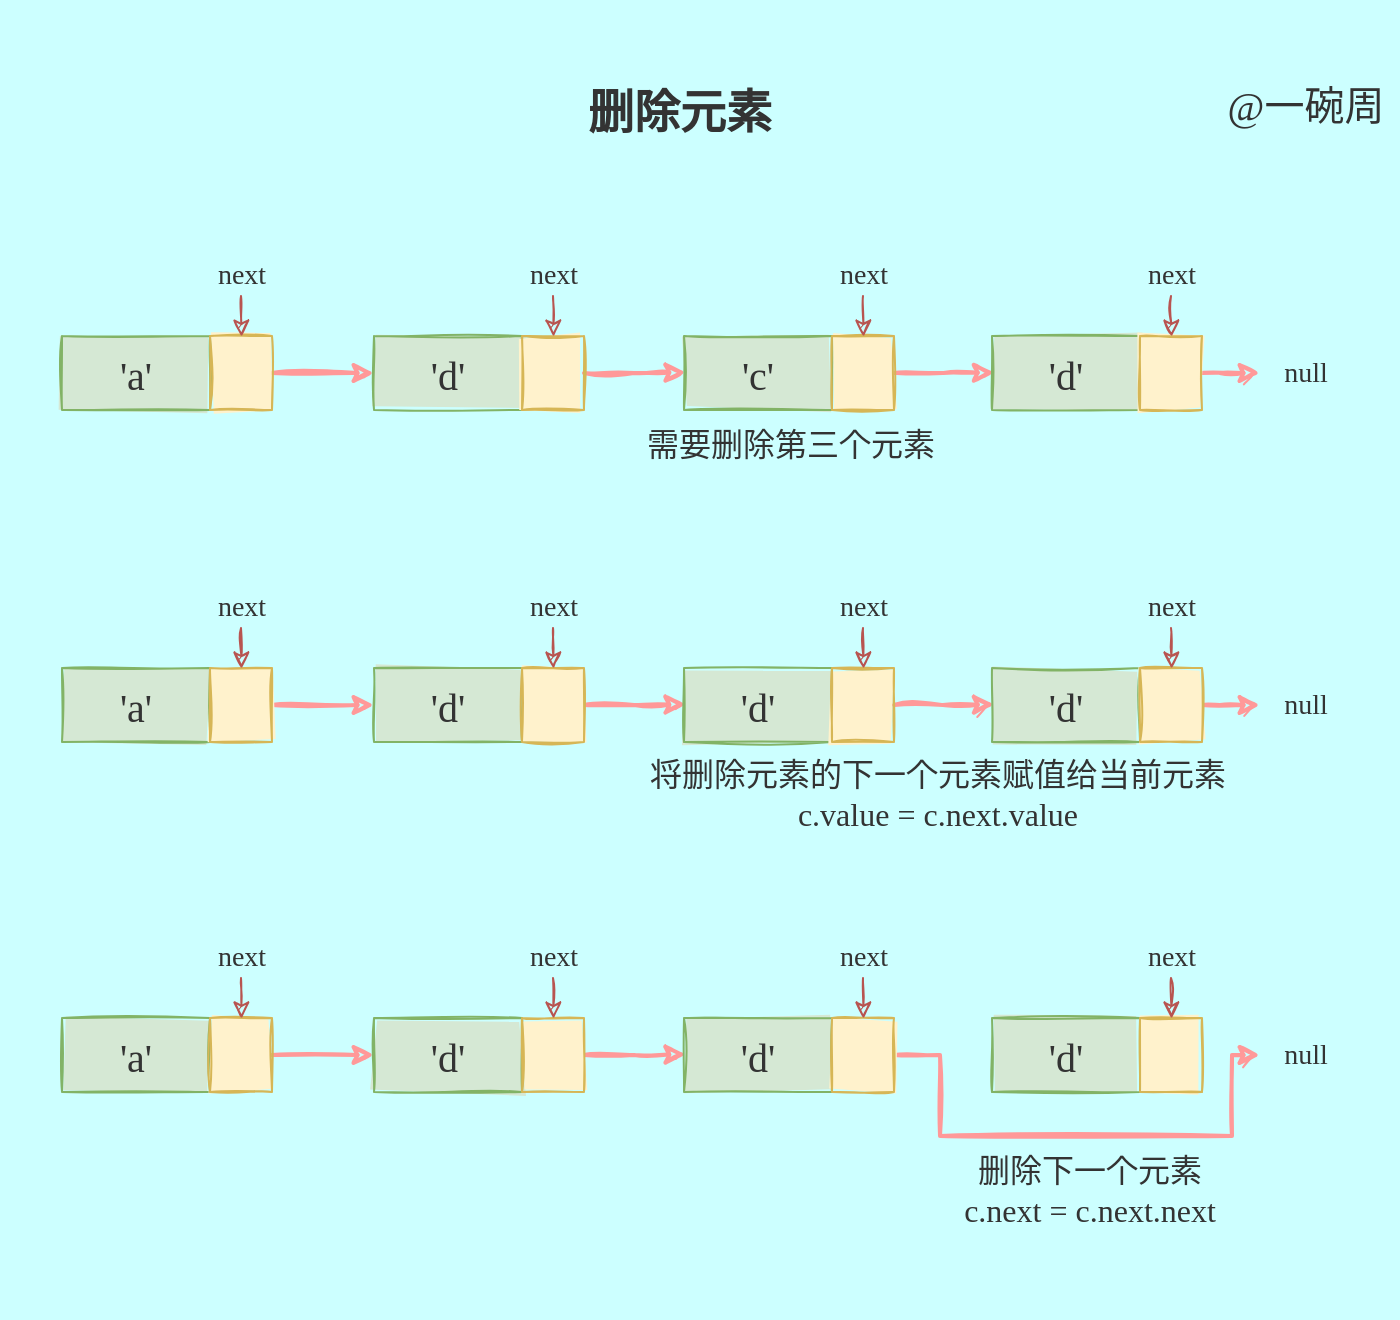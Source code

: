 <mxfile version="16.5.1" type="device"><diagram id="IqQjBHmEYXy2wkS7JWzJ" name="第 1 页"><mxGraphModel dx="2062" dy="1217" grid="0" gridSize="10" guides="1" tooltips="1" connect="1" arrows="1" fold="1" page="0" pageScale="1" pageWidth="827" pageHeight="1169" background="#CCFFFF" math="0" shadow="0"><root><mxCell id="0"/><mxCell id="1" parent="0"/><mxCell id="9PDB-oOQlZahRBhTf5AD-30" value="" style="rounded=0;whiteSpace=wrap;html=1;sketch=1;fillStyle=solid;fontFamily=Comic Sans MS;fontSize=20;fontColor=#333333;fillColor=none;strokeColor=none;" vertex="1" parent="1"><mxGeometry x="243" y="396" width="697" height="632" as="geometry"/></mxCell><mxCell id="9PDB-oOQlZahRBhTf5AD-1" value="&lt;font color=&quot;#333333&quot; face=&quot;Comic Sans MS&quot;&gt;&lt;span style=&quot;font-size: 20px&quot;&gt;'a'&lt;/span&gt;&lt;/font&gt;" style="rounded=0;whiteSpace=wrap;html=1;fillColor=#d5e8d4;strokeColor=#82b366;sketch=1;fillStyle=solid;" vertex="1" parent="1"><mxGeometry x="274" y="537" width="74" height="37" as="geometry"/></mxCell><mxCell id="9PDB-oOQlZahRBhTf5AD-26" style="edgeStyle=orthogonalEdgeStyle;rounded=0;sketch=1;orthogonalLoop=1;jettySize=auto;html=1;exitX=1;exitY=0.5;exitDx=0;exitDy=0;entryX=0;entryY=0.5;entryDx=0;entryDy=0;fontFamily=Comic Sans MS;fontSize=20;fontColor=#333333;fillColor=#f8cecc;strokeColor=#FF9999;strokeWidth=2;" edge="1" parent="1" source="9PDB-oOQlZahRBhTf5AD-2" target="9PDB-oOQlZahRBhTf5AD-13"><mxGeometry relative="1" as="geometry"/></mxCell><mxCell id="9PDB-oOQlZahRBhTf5AD-2" value="" style="rounded=0;whiteSpace=wrap;html=1;fillColor=#fff2cc;strokeColor=#d6b656;sketch=1;fillStyle=solid;" vertex="1" parent="1"><mxGeometry x="348" y="537" width="31" height="37" as="geometry"/></mxCell><mxCell id="9PDB-oOQlZahRBhTf5AD-4" style="edgeStyle=orthogonalEdgeStyle;rounded=0;orthogonalLoop=1;jettySize=auto;html=1;exitX=0.5;exitY=1;exitDx=0;exitDy=0;entryX=0.509;entryY=0.01;entryDx=0;entryDy=0;entryPerimeter=0;fontFamily=Comic Sans MS;fontSize=14;fontColor=#333333;fillColor=#f8cecc;strokeColor=#b85450;sketch=1;" edge="1" parent="1" source="9PDB-oOQlZahRBhTf5AD-3" target="9PDB-oOQlZahRBhTf5AD-2"><mxGeometry relative="1" as="geometry"/></mxCell><mxCell id="9PDB-oOQlZahRBhTf5AD-3" value="&lt;font style=&quot;font-size: 14px&quot; face=&quot;Comic Sans MS&quot; color=&quot;#333333&quot;&gt;next&lt;/font&gt;" style="text;html=1;strokeColor=none;fillColor=none;align=center;verticalAlign=middle;whiteSpace=wrap;rounded=0;sketch=1;fillStyle=solid;" vertex="1" parent="1"><mxGeometry x="340.5" y="496" width="46" height="21" as="geometry"/></mxCell><mxCell id="9PDB-oOQlZahRBhTf5AD-13" value="&lt;span style=&quot;color: rgb(51 , 51 , 51) ; font-family: &amp;#34;comic sans ms&amp;#34; ; font-size: 20px&quot;&gt;'d'&lt;/span&gt;" style="rounded=0;whiteSpace=wrap;html=1;fillColor=#d5e8d4;strokeColor=#82b366;sketch=1;fillStyle=solid;" vertex="1" parent="1"><mxGeometry x="430" y="537" width="74" height="37" as="geometry"/></mxCell><mxCell id="9PDB-oOQlZahRBhTf5AD-27" style="edgeStyle=orthogonalEdgeStyle;rounded=0;sketch=1;orthogonalLoop=1;jettySize=auto;html=1;exitX=1;exitY=0.5;exitDx=0;exitDy=0;entryX=0.012;entryY=0.492;entryDx=0;entryDy=0;entryPerimeter=0;fontFamily=Comic Sans MS;fontSize=20;fontColor=#333333;strokeColor=#FF9999;strokeWidth=2;" edge="1" parent="1" source="9PDB-oOQlZahRBhTf5AD-14" target="9PDB-oOQlZahRBhTf5AD-17"><mxGeometry relative="1" as="geometry"/></mxCell><mxCell id="9PDB-oOQlZahRBhTf5AD-14" value="" style="rounded=0;whiteSpace=wrap;html=1;fillColor=#fff2cc;strokeColor=#d6b656;sketch=1;fillStyle=solid;" vertex="1" parent="1"><mxGeometry x="504" y="537" width="31" height="37" as="geometry"/></mxCell><mxCell id="9PDB-oOQlZahRBhTf5AD-15" style="edgeStyle=orthogonalEdgeStyle;rounded=0;orthogonalLoop=1;jettySize=auto;html=1;exitX=0.5;exitY=1;exitDx=0;exitDy=0;entryX=0.509;entryY=0.01;entryDx=0;entryDy=0;entryPerimeter=0;fontFamily=Comic Sans MS;fontSize=14;fontColor=#333333;fillColor=#f8cecc;strokeColor=#b85450;sketch=1;" edge="1" parent="1" source="9PDB-oOQlZahRBhTf5AD-16" target="9PDB-oOQlZahRBhTf5AD-14"><mxGeometry relative="1" as="geometry"/></mxCell><mxCell id="9PDB-oOQlZahRBhTf5AD-16" value="&lt;font style=&quot;font-size: 14px&quot; face=&quot;Comic Sans MS&quot; color=&quot;#333333&quot;&gt;next&lt;/font&gt;" style="text;html=1;strokeColor=none;fillColor=none;align=center;verticalAlign=middle;whiteSpace=wrap;rounded=0;sketch=1;fillStyle=solid;" vertex="1" parent="1"><mxGeometry x="496.5" y="496" width="46" height="21" as="geometry"/></mxCell><mxCell id="9PDB-oOQlZahRBhTf5AD-17" value="&lt;span style=&quot;color: rgb(51 , 51 , 51) ; font-family: &amp;#34;comic sans ms&amp;#34; ; font-size: 20px&quot;&gt;'c'&lt;/span&gt;" style="rounded=0;whiteSpace=wrap;html=1;fillColor=#d5e8d4;strokeColor=#82b366;sketch=1;fillStyle=solid;" vertex="1" parent="1"><mxGeometry x="585" y="537" width="74" height="37" as="geometry"/></mxCell><mxCell id="9PDB-oOQlZahRBhTf5AD-28" style="edgeStyle=orthogonalEdgeStyle;rounded=0;sketch=1;orthogonalLoop=1;jettySize=auto;html=1;exitX=1;exitY=0.5;exitDx=0;exitDy=0;entryX=0.015;entryY=0.494;entryDx=0;entryDy=0;entryPerimeter=0;fontFamily=Comic Sans MS;fontSize=20;fontColor=#333333;strokeColor=#FF9999;strokeWidth=2;" edge="1" parent="1" source="9PDB-oOQlZahRBhTf5AD-18" target="9PDB-oOQlZahRBhTf5AD-21"><mxGeometry relative="1" as="geometry"/></mxCell><mxCell id="9PDB-oOQlZahRBhTf5AD-18" value="" style="rounded=0;whiteSpace=wrap;html=1;fillColor=#fff2cc;strokeColor=#d6b656;sketch=1;fillStyle=solid;" vertex="1" parent="1"><mxGeometry x="659" y="537" width="31" height="37" as="geometry"/></mxCell><mxCell id="9PDB-oOQlZahRBhTf5AD-19" style="edgeStyle=orthogonalEdgeStyle;rounded=0;orthogonalLoop=1;jettySize=auto;html=1;exitX=0.5;exitY=1;exitDx=0;exitDy=0;entryX=0.509;entryY=0.01;entryDx=0;entryDy=0;entryPerimeter=0;fontFamily=Comic Sans MS;fontSize=14;fontColor=#333333;fillColor=#f8cecc;strokeColor=#b85450;sketch=1;" edge="1" parent="1" source="9PDB-oOQlZahRBhTf5AD-20" target="9PDB-oOQlZahRBhTf5AD-18"><mxGeometry relative="1" as="geometry"/></mxCell><mxCell id="9PDB-oOQlZahRBhTf5AD-20" value="&lt;font style=&quot;font-size: 14px&quot; face=&quot;Comic Sans MS&quot; color=&quot;#333333&quot;&gt;next&lt;/font&gt;" style="text;html=1;strokeColor=none;fillColor=none;align=center;verticalAlign=middle;whiteSpace=wrap;rounded=0;sketch=1;fillStyle=solid;" vertex="1" parent="1"><mxGeometry x="651.5" y="496" width="46" height="21" as="geometry"/></mxCell><mxCell id="9PDB-oOQlZahRBhTf5AD-21" value="&lt;span style=&quot;color: rgb(51 , 51 , 51) ; font-family: &amp;#34;comic sans ms&amp;#34; ; font-size: 20px&quot;&gt;'d'&lt;/span&gt;" style="rounded=0;whiteSpace=wrap;html=1;fillColor=#d5e8d4;strokeColor=#82b366;sketch=1;fillStyle=solid;" vertex="1" parent="1"><mxGeometry x="739" y="537" width="74" height="37" as="geometry"/></mxCell><mxCell id="9PDB-oOQlZahRBhTf5AD-29" style="edgeStyle=orthogonalEdgeStyle;rounded=0;sketch=1;orthogonalLoop=1;jettySize=auto;html=1;exitX=1;exitY=0.5;exitDx=0;exitDy=0;fontFamily=Comic Sans MS;fontSize=20;fontColor=#333333;strokeColor=#FF9999;strokeWidth=2;" edge="1" parent="1" source="9PDB-oOQlZahRBhTf5AD-22" target="9PDB-oOQlZahRBhTf5AD-25"><mxGeometry relative="1" as="geometry"/></mxCell><mxCell id="9PDB-oOQlZahRBhTf5AD-22" value="" style="rounded=0;whiteSpace=wrap;html=1;fillColor=#fff2cc;strokeColor=#d6b656;sketch=1;fillStyle=solid;" vertex="1" parent="1"><mxGeometry x="813" y="537" width="31" height="37" as="geometry"/></mxCell><mxCell id="9PDB-oOQlZahRBhTf5AD-23" style="edgeStyle=orthogonalEdgeStyle;rounded=0;orthogonalLoop=1;jettySize=auto;html=1;exitX=0.5;exitY=1;exitDx=0;exitDy=0;entryX=0.509;entryY=0.01;entryDx=0;entryDy=0;entryPerimeter=0;fontFamily=Comic Sans MS;fontSize=14;fontColor=#333333;fillColor=#f8cecc;strokeColor=#b85450;sketch=1;" edge="1" parent="1" source="9PDB-oOQlZahRBhTf5AD-24" target="9PDB-oOQlZahRBhTf5AD-22"><mxGeometry relative="1" as="geometry"/></mxCell><mxCell id="9PDB-oOQlZahRBhTf5AD-24" value="&lt;font style=&quot;font-size: 14px&quot; face=&quot;Comic Sans MS&quot; color=&quot;#333333&quot;&gt;next&lt;/font&gt;" style="text;html=1;strokeColor=none;fillColor=none;align=center;verticalAlign=middle;whiteSpace=wrap;rounded=0;sketch=1;fillStyle=solid;" vertex="1" parent="1"><mxGeometry x="805.5" y="496" width="46" height="21" as="geometry"/></mxCell><mxCell id="9PDB-oOQlZahRBhTf5AD-25" value="&lt;font style=&quot;font-size: 14px&quot; face=&quot;Comic Sans MS&quot; color=&quot;#333333&quot;&gt;null&lt;/font&gt;" style="text;html=1;strokeColor=none;fillColor=none;align=center;verticalAlign=middle;whiteSpace=wrap;rounded=0;sketch=1;fillStyle=solid;" vertex="1" parent="1"><mxGeometry x="873" y="545" width="46" height="21" as="geometry"/></mxCell><mxCell id="9PDB-oOQlZahRBhTf5AD-31" value="@一碗周" style="text;html=1;strokeColor=none;fillColor=none;align=center;verticalAlign=middle;whiteSpace=wrap;rounded=0;sketch=1;fillStyle=solid;fontFamily=Comic Sans MS;fontSize=20;fontColor=#333333;" vertex="1" parent="1"><mxGeometry x="850" y="406" width="92" height="30" as="geometry"/></mxCell><mxCell id="9PDB-oOQlZahRBhTf5AD-32" value="&lt;h1&gt;&lt;font style=&quot;font-size: 23px&quot;&gt;删除元素&lt;/font&gt;&lt;/h1&gt;" style="text;html=1;strokeColor=none;fillColor=none;spacing=5;spacingTop=-47;whiteSpace=wrap;overflow=hidden;rounded=0;sketch=1;fillStyle=solid;fontFamily=Comic Sans MS;fontSize=20;fontColor=#333333;" vertex="1" parent="1"><mxGeometry x="532" y="406" width="119" height="39" as="geometry"/></mxCell><mxCell id="9PDB-oOQlZahRBhTf5AD-55" value="&lt;font color=&quot;#333333&quot; face=&quot;Comic Sans MS&quot;&gt;&lt;span style=&quot;font-size: 20px&quot;&gt;'a'&lt;/span&gt;&lt;/font&gt;" style="rounded=0;whiteSpace=wrap;html=1;fillColor=#d5e8d4;strokeColor=#82b366;sketch=1;fillStyle=solid;" vertex="1" parent="1"><mxGeometry x="274" y="703" width="74" height="37" as="geometry"/></mxCell><mxCell id="9PDB-oOQlZahRBhTf5AD-56" style="edgeStyle=orthogonalEdgeStyle;rounded=0;sketch=1;orthogonalLoop=1;jettySize=auto;html=1;exitX=1;exitY=0.5;exitDx=0;exitDy=0;entryX=0;entryY=0.5;entryDx=0;entryDy=0;fontFamily=Comic Sans MS;fontSize=20;fontColor=#333333;fillColor=#f8cecc;strokeColor=#FF9999;strokeWidth=2;" edge="1" parent="1" source="9PDB-oOQlZahRBhTf5AD-57" target="9PDB-oOQlZahRBhTf5AD-60"><mxGeometry relative="1" as="geometry"/></mxCell><mxCell id="9PDB-oOQlZahRBhTf5AD-57" value="" style="rounded=0;whiteSpace=wrap;html=1;fillColor=#fff2cc;strokeColor=#d6b656;sketch=1;fillStyle=solid;" vertex="1" parent="1"><mxGeometry x="348" y="703" width="31" height="37" as="geometry"/></mxCell><mxCell id="9PDB-oOQlZahRBhTf5AD-58" style="edgeStyle=orthogonalEdgeStyle;rounded=0;orthogonalLoop=1;jettySize=auto;html=1;exitX=0.5;exitY=1;exitDx=0;exitDy=0;entryX=0.509;entryY=0.01;entryDx=0;entryDy=0;entryPerimeter=0;fontFamily=Comic Sans MS;fontSize=14;fontColor=#333333;fillColor=#f8cecc;strokeColor=#b85450;sketch=1;" edge="1" parent="1" source="9PDB-oOQlZahRBhTf5AD-59" target="9PDB-oOQlZahRBhTf5AD-57"><mxGeometry relative="1" as="geometry"/></mxCell><mxCell id="9PDB-oOQlZahRBhTf5AD-59" value="&lt;font style=&quot;font-size: 14px&quot; face=&quot;Comic Sans MS&quot; color=&quot;#333333&quot;&gt;next&lt;/font&gt;" style="text;html=1;strokeColor=none;fillColor=none;align=center;verticalAlign=middle;whiteSpace=wrap;rounded=0;sketch=1;fillStyle=solid;" vertex="1" parent="1"><mxGeometry x="340.5" y="662" width="46" height="21" as="geometry"/></mxCell><mxCell id="9PDB-oOQlZahRBhTf5AD-60" value="&lt;span style=&quot;color: rgb(51 , 51 , 51) ; font-family: &amp;#34;comic sans ms&amp;#34; ; font-size: 20px&quot;&gt;'d'&lt;/span&gt;" style="rounded=0;whiteSpace=wrap;html=1;fillColor=#d5e8d4;strokeColor=#82b366;sketch=1;fillStyle=solid;" vertex="1" parent="1"><mxGeometry x="430" y="703" width="74" height="37" as="geometry"/></mxCell><mxCell id="9PDB-oOQlZahRBhTf5AD-61" style="edgeStyle=orthogonalEdgeStyle;rounded=0;sketch=1;orthogonalLoop=1;jettySize=auto;html=1;exitX=1;exitY=0.5;exitDx=0;exitDy=0;entryX=0.012;entryY=0.492;entryDx=0;entryDy=0;entryPerimeter=0;fontFamily=Comic Sans MS;fontSize=20;fontColor=#333333;strokeColor=#FF9999;strokeWidth=2;" edge="1" parent="1" source="9PDB-oOQlZahRBhTf5AD-62" target="9PDB-oOQlZahRBhTf5AD-65"><mxGeometry relative="1" as="geometry"/></mxCell><mxCell id="9PDB-oOQlZahRBhTf5AD-62" value="" style="rounded=0;whiteSpace=wrap;html=1;fillColor=#fff2cc;strokeColor=#d6b656;sketch=1;fillStyle=solid;" vertex="1" parent="1"><mxGeometry x="504" y="703" width="31" height="37" as="geometry"/></mxCell><mxCell id="9PDB-oOQlZahRBhTf5AD-63" style="edgeStyle=orthogonalEdgeStyle;rounded=0;orthogonalLoop=1;jettySize=auto;html=1;exitX=0.5;exitY=1;exitDx=0;exitDy=0;entryX=0.509;entryY=0.01;entryDx=0;entryDy=0;entryPerimeter=0;fontFamily=Comic Sans MS;fontSize=14;fontColor=#333333;fillColor=#f8cecc;strokeColor=#b85450;sketch=1;" edge="1" parent="1" source="9PDB-oOQlZahRBhTf5AD-64" target="9PDB-oOQlZahRBhTf5AD-62"><mxGeometry relative="1" as="geometry"/></mxCell><mxCell id="9PDB-oOQlZahRBhTf5AD-64" value="&lt;font style=&quot;font-size: 14px&quot; face=&quot;Comic Sans MS&quot; color=&quot;#333333&quot;&gt;next&lt;/font&gt;" style="text;html=1;strokeColor=none;fillColor=none;align=center;verticalAlign=middle;whiteSpace=wrap;rounded=0;sketch=1;fillStyle=solid;" vertex="1" parent="1"><mxGeometry x="496.5" y="662" width="46" height="21" as="geometry"/></mxCell><mxCell id="9PDB-oOQlZahRBhTf5AD-65" value="&lt;span style=&quot;color: rgb(51 , 51 , 51) ; font-family: &amp;#34;comic sans ms&amp;#34; ; font-size: 20px&quot;&gt;'d'&lt;/span&gt;" style="rounded=0;whiteSpace=wrap;html=1;fillColor=#d5e8d4;strokeColor=#82b366;sketch=1;fillStyle=solid;" vertex="1" parent="1"><mxGeometry x="585" y="703" width="74" height="37" as="geometry"/></mxCell><mxCell id="9PDB-oOQlZahRBhTf5AD-66" style="edgeStyle=orthogonalEdgeStyle;rounded=0;sketch=1;orthogonalLoop=1;jettySize=auto;html=1;exitX=1;exitY=0.5;exitDx=0;exitDy=0;entryX=0.015;entryY=0.494;entryDx=0;entryDy=0;entryPerimeter=0;fontFamily=Comic Sans MS;fontSize=20;fontColor=#333333;strokeColor=#FF9999;strokeWidth=2;" edge="1" parent="1" source="9PDB-oOQlZahRBhTf5AD-67" target="9PDB-oOQlZahRBhTf5AD-70"><mxGeometry relative="1" as="geometry"/></mxCell><mxCell id="9PDB-oOQlZahRBhTf5AD-67" value="" style="rounded=0;whiteSpace=wrap;html=1;fillColor=#fff2cc;strokeColor=#d6b656;sketch=1;fillStyle=solid;" vertex="1" parent="1"><mxGeometry x="659" y="703" width="31" height="37" as="geometry"/></mxCell><mxCell id="9PDB-oOQlZahRBhTf5AD-68" style="edgeStyle=orthogonalEdgeStyle;rounded=0;orthogonalLoop=1;jettySize=auto;html=1;exitX=0.5;exitY=1;exitDx=0;exitDy=0;entryX=0.509;entryY=0.01;entryDx=0;entryDy=0;entryPerimeter=0;fontFamily=Comic Sans MS;fontSize=14;fontColor=#333333;fillColor=#f8cecc;strokeColor=#b85450;sketch=1;" edge="1" parent="1" source="9PDB-oOQlZahRBhTf5AD-69" target="9PDB-oOQlZahRBhTf5AD-67"><mxGeometry relative="1" as="geometry"/></mxCell><mxCell id="9PDB-oOQlZahRBhTf5AD-69" value="&lt;font style=&quot;font-size: 14px&quot; face=&quot;Comic Sans MS&quot; color=&quot;#333333&quot;&gt;next&lt;/font&gt;" style="text;html=1;strokeColor=none;fillColor=none;align=center;verticalAlign=middle;whiteSpace=wrap;rounded=0;sketch=1;fillStyle=solid;" vertex="1" parent="1"><mxGeometry x="651.5" y="662" width="46" height="21" as="geometry"/></mxCell><mxCell id="9PDB-oOQlZahRBhTf5AD-70" value="&lt;span style=&quot;color: rgb(51 , 51 , 51) ; font-family: &amp;#34;comic sans ms&amp;#34; ; font-size: 20px&quot;&gt;'d'&lt;/span&gt;" style="rounded=0;whiteSpace=wrap;html=1;fillColor=#d5e8d4;strokeColor=#82b366;sketch=1;fillStyle=solid;" vertex="1" parent="1"><mxGeometry x="739" y="703" width="74" height="37" as="geometry"/></mxCell><mxCell id="9PDB-oOQlZahRBhTf5AD-71" style="edgeStyle=orthogonalEdgeStyle;rounded=0;sketch=1;orthogonalLoop=1;jettySize=auto;html=1;exitX=1;exitY=0.5;exitDx=0;exitDy=0;fontFamily=Comic Sans MS;fontSize=20;fontColor=#333333;strokeColor=#FF9999;strokeWidth=2;" edge="1" parent="1" source="9PDB-oOQlZahRBhTf5AD-72" target="9PDB-oOQlZahRBhTf5AD-75"><mxGeometry relative="1" as="geometry"/></mxCell><mxCell id="9PDB-oOQlZahRBhTf5AD-72" value="" style="rounded=0;whiteSpace=wrap;html=1;fillColor=#fff2cc;strokeColor=#d6b656;sketch=1;fillStyle=solid;" vertex="1" parent="1"><mxGeometry x="813" y="703" width="31" height="37" as="geometry"/></mxCell><mxCell id="9PDB-oOQlZahRBhTf5AD-73" style="edgeStyle=orthogonalEdgeStyle;rounded=0;orthogonalLoop=1;jettySize=auto;html=1;exitX=0.5;exitY=1;exitDx=0;exitDy=0;entryX=0.509;entryY=0.01;entryDx=0;entryDy=0;entryPerimeter=0;fontFamily=Comic Sans MS;fontSize=14;fontColor=#333333;fillColor=#f8cecc;strokeColor=#b85450;sketch=1;" edge="1" parent="1" source="9PDB-oOQlZahRBhTf5AD-74" target="9PDB-oOQlZahRBhTf5AD-72"><mxGeometry relative="1" as="geometry"/></mxCell><mxCell id="9PDB-oOQlZahRBhTf5AD-74" value="&lt;font style=&quot;font-size: 14px&quot; face=&quot;Comic Sans MS&quot; color=&quot;#333333&quot;&gt;next&lt;/font&gt;" style="text;html=1;strokeColor=none;fillColor=none;align=center;verticalAlign=middle;whiteSpace=wrap;rounded=0;sketch=1;fillStyle=solid;" vertex="1" parent="1"><mxGeometry x="805.5" y="662" width="46" height="21" as="geometry"/></mxCell><mxCell id="9PDB-oOQlZahRBhTf5AD-75" value="&lt;font style=&quot;font-size: 14px&quot; face=&quot;Comic Sans MS&quot; color=&quot;#333333&quot;&gt;null&lt;/font&gt;" style="text;html=1;strokeColor=none;fillColor=none;align=center;verticalAlign=middle;whiteSpace=wrap;rounded=0;sketch=1;fillStyle=solid;" vertex="1" parent="1"><mxGeometry x="873" y="711" width="46" height="21" as="geometry"/></mxCell><mxCell id="9PDB-oOQlZahRBhTf5AD-76" value="需要删除第三个元素" style="text;html=1;strokeColor=none;fillColor=none;align=center;verticalAlign=middle;whiteSpace=wrap;rounded=0;sketch=1;fillStyle=solid;fontFamily=Comic Sans MS;fontSize=16;fontColor=#333333;" vertex="1" parent="1"><mxGeometry x="553" y="576" width="171" height="30" as="geometry"/></mxCell><mxCell id="9PDB-oOQlZahRBhTf5AD-78" value="将删除元素的下一个元素赋值给当前元素 c.value = c.next.value" style="text;html=1;strokeColor=none;fillColor=none;align=center;verticalAlign=middle;whiteSpace=wrap;rounded=0;sketch=1;fillStyle=solid;fontFamily=Comic Sans MS;fontSize=16;fontColor=#333333;" vertex="1" parent="1"><mxGeometry x="558" y="751" width="308" height="30" as="geometry"/></mxCell><mxCell id="9PDB-oOQlZahRBhTf5AD-79" value="&lt;font color=&quot;#333333&quot; face=&quot;Comic Sans MS&quot;&gt;&lt;span style=&quot;font-size: 20px&quot;&gt;'a'&lt;/span&gt;&lt;/font&gt;" style="rounded=0;whiteSpace=wrap;html=1;fillColor=#d5e8d4;strokeColor=#82b366;sketch=1;fillStyle=solid;" vertex="1" parent="1"><mxGeometry x="274" y="878" width="74" height="37" as="geometry"/></mxCell><mxCell id="9PDB-oOQlZahRBhTf5AD-80" style="edgeStyle=orthogonalEdgeStyle;rounded=0;sketch=1;orthogonalLoop=1;jettySize=auto;html=1;exitX=1;exitY=0.5;exitDx=0;exitDy=0;entryX=0;entryY=0.5;entryDx=0;entryDy=0;fontFamily=Comic Sans MS;fontSize=20;fontColor=#333333;fillColor=#f8cecc;strokeColor=#FF9999;strokeWidth=2;" edge="1" parent="1" source="9PDB-oOQlZahRBhTf5AD-81" target="9PDB-oOQlZahRBhTf5AD-84"><mxGeometry relative="1" as="geometry"/></mxCell><mxCell id="9PDB-oOQlZahRBhTf5AD-81" value="" style="rounded=0;whiteSpace=wrap;html=1;fillColor=#fff2cc;strokeColor=#d6b656;sketch=1;fillStyle=solid;" vertex="1" parent="1"><mxGeometry x="348" y="878" width="31" height="37" as="geometry"/></mxCell><mxCell id="9PDB-oOQlZahRBhTf5AD-82" style="edgeStyle=orthogonalEdgeStyle;rounded=0;orthogonalLoop=1;jettySize=auto;html=1;exitX=0.5;exitY=1;exitDx=0;exitDy=0;entryX=0.509;entryY=0.01;entryDx=0;entryDy=0;entryPerimeter=0;fontFamily=Comic Sans MS;fontSize=14;fontColor=#333333;fillColor=#f8cecc;strokeColor=#b85450;sketch=1;" edge="1" parent="1" source="9PDB-oOQlZahRBhTf5AD-83" target="9PDB-oOQlZahRBhTf5AD-81"><mxGeometry relative="1" as="geometry"/></mxCell><mxCell id="9PDB-oOQlZahRBhTf5AD-83" value="&lt;font style=&quot;font-size: 14px&quot; face=&quot;Comic Sans MS&quot; color=&quot;#333333&quot;&gt;next&lt;/font&gt;" style="text;html=1;strokeColor=none;fillColor=none;align=center;verticalAlign=middle;whiteSpace=wrap;rounded=0;sketch=1;fillStyle=solid;" vertex="1" parent="1"><mxGeometry x="340.5" y="837" width="46" height="21" as="geometry"/></mxCell><mxCell id="9PDB-oOQlZahRBhTf5AD-84" value="&lt;span style=&quot;color: rgb(51 , 51 , 51) ; font-family: &amp;#34;comic sans ms&amp;#34; ; font-size: 20px&quot;&gt;'d'&lt;/span&gt;" style="rounded=0;whiteSpace=wrap;html=1;fillColor=#d5e8d4;strokeColor=#82b366;sketch=1;fillStyle=solid;" vertex="1" parent="1"><mxGeometry x="430" y="878" width="74" height="37" as="geometry"/></mxCell><mxCell id="9PDB-oOQlZahRBhTf5AD-85" style="edgeStyle=orthogonalEdgeStyle;rounded=0;sketch=1;orthogonalLoop=1;jettySize=auto;html=1;exitX=1;exitY=0.5;exitDx=0;exitDy=0;entryX=0.012;entryY=0.492;entryDx=0;entryDy=0;entryPerimeter=0;fontFamily=Comic Sans MS;fontSize=20;fontColor=#333333;strokeColor=#FF9999;strokeWidth=2;" edge="1" parent="1" source="9PDB-oOQlZahRBhTf5AD-86" target="9PDB-oOQlZahRBhTf5AD-89"><mxGeometry relative="1" as="geometry"/></mxCell><mxCell id="9PDB-oOQlZahRBhTf5AD-86" value="" style="rounded=0;whiteSpace=wrap;html=1;fillColor=#fff2cc;strokeColor=#d6b656;sketch=1;fillStyle=solid;" vertex="1" parent="1"><mxGeometry x="504" y="878" width="31" height="37" as="geometry"/></mxCell><mxCell id="9PDB-oOQlZahRBhTf5AD-87" style="edgeStyle=orthogonalEdgeStyle;rounded=0;orthogonalLoop=1;jettySize=auto;html=1;exitX=0.5;exitY=1;exitDx=0;exitDy=0;entryX=0.509;entryY=0.01;entryDx=0;entryDy=0;entryPerimeter=0;fontFamily=Comic Sans MS;fontSize=14;fontColor=#333333;fillColor=#f8cecc;strokeColor=#b85450;sketch=1;" edge="1" parent="1" source="9PDB-oOQlZahRBhTf5AD-88" target="9PDB-oOQlZahRBhTf5AD-86"><mxGeometry relative="1" as="geometry"/></mxCell><mxCell id="9PDB-oOQlZahRBhTf5AD-88" value="&lt;font style=&quot;font-size: 14px&quot; face=&quot;Comic Sans MS&quot; color=&quot;#333333&quot;&gt;next&lt;/font&gt;" style="text;html=1;strokeColor=none;fillColor=none;align=center;verticalAlign=middle;whiteSpace=wrap;rounded=0;sketch=1;fillStyle=solid;" vertex="1" parent="1"><mxGeometry x="496.5" y="837" width="46" height="21" as="geometry"/></mxCell><mxCell id="9PDB-oOQlZahRBhTf5AD-89" value="&lt;span style=&quot;color: rgb(51 , 51 , 51) ; font-family: &amp;#34;comic sans ms&amp;#34; ; font-size: 20px&quot;&gt;'d'&lt;/span&gt;" style="rounded=0;whiteSpace=wrap;html=1;fillColor=#d5e8d4;strokeColor=#82b366;sketch=1;fillStyle=solid;" vertex="1" parent="1"><mxGeometry x="585" y="878" width="74" height="37" as="geometry"/></mxCell><mxCell id="9PDB-oOQlZahRBhTf5AD-101" style="edgeStyle=orthogonalEdgeStyle;rounded=0;sketch=1;orthogonalLoop=1;jettySize=auto;html=1;exitX=1;exitY=0.5;exitDx=0;exitDy=0;entryX=0;entryY=0.5;entryDx=0;entryDy=0;fontFamily=Comic Sans MS;fontSize=16;fontColor=#333333;strokeColor=#FF9999;strokeWidth=2;" edge="1" parent="1" source="9PDB-oOQlZahRBhTf5AD-91" target="9PDB-oOQlZahRBhTf5AD-99"><mxGeometry relative="1" as="geometry"><Array as="points"><mxPoint x="713" y="896"/><mxPoint x="713" y="937"/><mxPoint x="859" y="937"/><mxPoint x="859" y="896"/></Array></mxGeometry></mxCell><mxCell id="9PDB-oOQlZahRBhTf5AD-91" value="" style="rounded=0;whiteSpace=wrap;html=1;fillColor=#fff2cc;strokeColor=#d6b656;sketch=1;fillStyle=solid;" vertex="1" parent="1"><mxGeometry x="659" y="878" width="31" height="37" as="geometry"/></mxCell><mxCell id="9PDB-oOQlZahRBhTf5AD-92" style="edgeStyle=orthogonalEdgeStyle;rounded=0;orthogonalLoop=1;jettySize=auto;html=1;exitX=0.5;exitY=1;exitDx=0;exitDy=0;entryX=0.509;entryY=0.01;entryDx=0;entryDy=0;entryPerimeter=0;fontFamily=Comic Sans MS;fontSize=14;fontColor=#333333;fillColor=#f8cecc;strokeColor=#b85450;sketch=1;" edge="1" parent="1" source="9PDB-oOQlZahRBhTf5AD-93" target="9PDB-oOQlZahRBhTf5AD-91"><mxGeometry relative="1" as="geometry"/></mxCell><mxCell id="9PDB-oOQlZahRBhTf5AD-93" value="&lt;font style=&quot;font-size: 14px&quot; face=&quot;Comic Sans MS&quot; color=&quot;#333333&quot;&gt;next&lt;/font&gt;" style="text;html=1;strokeColor=none;fillColor=none;align=center;verticalAlign=middle;whiteSpace=wrap;rounded=0;sketch=1;fillStyle=solid;" vertex="1" parent="1"><mxGeometry x="651.5" y="837" width="46" height="21" as="geometry"/></mxCell><mxCell id="9PDB-oOQlZahRBhTf5AD-94" value="&lt;span style=&quot;color: rgb(51 , 51 , 51) ; font-family: &amp;#34;comic sans ms&amp;#34; ; font-size: 20px&quot;&gt;'d'&lt;/span&gt;" style="rounded=0;whiteSpace=wrap;html=1;fillColor=#d5e8d4;strokeColor=#82b366;sketch=1;fillStyle=solid;" vertex="1" parent="1"><mxGeometry x="739" y="878" width="74" height="37" as="geometry"/></mxCell><mxCell id="9PDB-oOQlZahRBhTf5AD-96" value="" style="rounded=0;whiteSpace=wrap;html=1;fillColor=#fff2cc;strokeColor=#d6b656;sketch=1;fillStyle=solid;" vertex="1" parent="1"><mxGeometry x="813" y="878" width="31" height="37" as="geometry"/></mxCell><mxCell id="9PDB-oOQlZahRBhTf5AD-97" style="edgeStyle=orthogonalEdgeStyle;rounded=0;orthogonalLoop=1;jettySize=auto;html=1;exitX=0.5;exitY=1;exitDx=0;exitDy=0;entryX=0.509;entryY=0.01;entryDx=0;entryDy=0;entryPerimeter=0;fontFamily=Comic Sans MS;fontSize=14;fontColor=#333333;fillColor=#f8cecc;strokeColor=#b85450;sketch=1;" edge="1" parent="1" source="9PDB-oOQlZahRBhTf5AD-98" target="9PDB-oOQlZahRBhTf5AD-96"><mxGeometry relative="1" as="geometry"/></mxCell><mxCell id="9PDB-oOQlZahRBhTf5AD-98" value="&lt;font style=&quot;font-size: 14px&quot; face=&quot;Comic Sans MS&quot; color=&quot;#333333&quot;&gt;next&lt;/font&gt;" style="text;html=1;strokeColor=none;fillColor=none;align=center;verticalAlign=middle;whiteSpace=wrap;rounded=0;sketch=1;fillStyle=solid;" vertex="1" parent="1"><mxGeometry x="805.5" y="837" width="46" height="21" as="geometry"/></mxCell><mxCell id="9PDB-oOQlZahRBhTf5AD-99" value="&lt;font style=&quot;font-size: 14px&quot; face=&quot;Comic Sans MS&quot; color=&quot;#333333&quot;&gt;null&lt;/font&gt;" style="text;html=1;strokeColor=none;fillColor=none;align=center;verticalAlign=middle;whiteSpace=wrap;rounded=0;sketch=1;fillStyle=solid;" vertex="1" parent="1"><mxGeometry x="873" y="886" width="46" height="21" as="geometry"/></mxCell><mxCell id="9PDB-oOQlZahRBhTf5AD-100" value="删除下一个元素&lt;br&gt;c.next = c.next.next" style="text;html=1;strokeColor=none;fillColor=none;align=center;verticalAlign=middle;whiteSpace=wrap;rounded=0;sketch=1;fillStyle=solid;fontFamily=Comic Sans MS;fontSize=16;fontColor=#333333;" vertex="1" parent="1"><mxGeometry x="634" y="949" width="308" height="30" as="geometry"/></mxCell></root></mxGraphModel></diagram></mxfile>